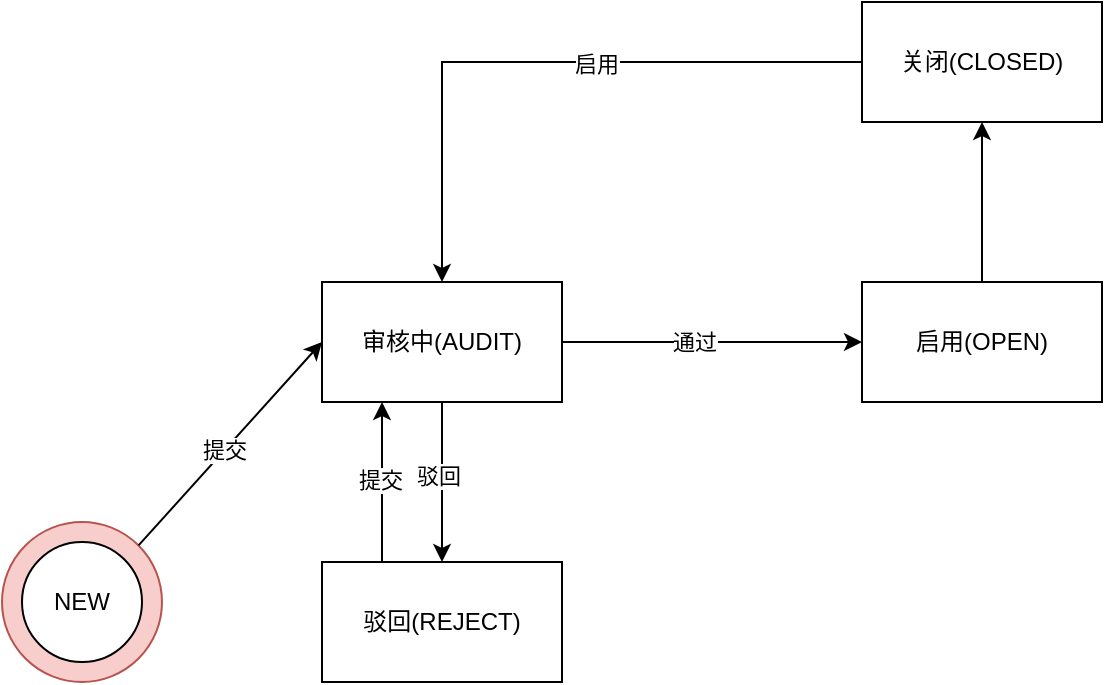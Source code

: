 <mxfile version="14.7.6" type="github"><diagram id="vfEOmMZnNsdn0EZIL1-n" name="Page-1"><mxGraphModel dx="1255" dy="843" grid="1" gridSize="10" guides="1" tooltips="1" connect="1" arrows="1" fold="1" page="1" pageScale="1" pageWidth="827" pageHeight="1169" math="0" shadow="0"><root><mxCell id="0"/><mxCell id="1" parent="0"/><mxCell id="sH6kSY0vk7keuKdLFY7o-3" value="" style="group" vertex="1" connectable="0" parent="1"><mxGeometry x="120" y="340" width="80" height="80" as="geometry"/></mxCell><mxCell id="sH6kSY0vk7keuKdLFY7o-1" value="" style="ellipse;whiteSpace=wrap;html=1;aspect=fixed;fillColor=#f8cecc;strokeColor=#b85450;" vertex="1" parent="sH6kSY0vk7keuKdLFY7o-3"><mxGeometry width="80" height="80" as="geometry"/></mxCell><mxCell id="sH6kSY0vk7keuKdLFY7o-2" value="NEW" style="ellipse;whiteSpace=wrap;html=1;aspect=fixed;" vertex="1" parent="sH6kSY0vk7keuKdLFY7o-3"><mxGeometry x="10" y="10" width="60" height="60" as="geometry"/></mxCell><mxCell id="sH6kSY0vk7keuKdLFY7o-8" value="" style="edgeStyle=orthogonalEdgeStyle;rounded=0;orthogonalLoop=1;jettySize=auto;html=1;" edge="1" parent="1" source="sH6kSY0vk7keuKdLFY7o-4" target="sH6kSY0vk7keuKdLFY7o-7"><mxGeometry relative="1" as="geometry"/></mxCell><mxCell id="sH6kSY0vk7keuKdLFY7o-12" value="通过" style="edgeLabel;html=1;align=center;verticalAlign=middle;resizable=0;points=[];" vertex="1" connectable="0" parent="sH6kSY0vk7keuKdLFY7o-8"><mxGeometry x="-0.125" relative="1" as="geometry"><mxPoint as="offset"/></mxGeometry></mxCell><mxCell id="sH6kSY0vk7keuKdLFY7o-10" value="" style="edgeStyle=orthogonalEdgeStyle;rounded=0;orthogonalLoop=1;jettySize=auto;html=1;" edge="1" parent="1" source="sH6kSY0vk7keuKdLFY7o-4" target="sH6kSY0vk7keuKdLFY7o-9"><mxGeometry relative="1" as="geometry"/></mxCell><mxCell id="sH6kSY0vk7keuKdLFY7o-11" value="驳回" style="edgeLabel;html=1;align=center;verticalAlign=middle;resizable=0;points=[];" vertex="1" connectable="0" parent="sH6kSY0vk7keuKdLFY7o-10"><mxGeometry x="-0.075" y="-2" relative="1" as="geometry"><mxPoint as="offset"/></mxGeometry></mxCell><mxCell id="sH6kSY0vk7keuKdLFY7o-4" value="审核中(AUDIT)" style="rounded=0;whiteSpace=wrap;html=1;" vertex="1" parent="1"><mxGeometry x="280" y="220" width="120" height="60" as="geometry"/></mxCell><mxCell id="sH6kSY0vk7keuKdLFY7o-5" value="" style="endArrow=classic;html=1;exitX=1;exitY=0;exitDx=0;exitDy=0;entryX=0;entryY=0.5;entryDx=0;entryDy=0;" edge="1" parent="1" source="sH6kSY0vk7keuKdLFY7o-1" target="sH6kSY0vk7keuKdLFY7o-4"><mxGeometry width="50" height="50" relative="1" as="geometry"><mxPoint x="130" y="300" as="sourcePoint"/><mxPoint x="180" y="250" as="targetPoint"/></mxGeometry></mxCell><mxCell id="sH6kSY0vk7keuKdLFY7o-6" value="提交" style="edgeLabel;html=1;align=center;verticalAlign=middle;resizable=0;points=[];" vertex="1" connectable="0" parent="sH6kSY0vk7keuKdLFY7o-5"><mxGeometry x="-0.065" relative="1" as="geometry"><mxPoint as="offset"/></mxGeometry></mxCell><mxCell id="sH6kSY0vk7keuKdLFY7o-14" value="" style="edgeStyle=orthogonalEdgeStyle;rounded=0;orthogonalLoop=1;jettySize=auto;html=1;" edge="1" parent="1" source="sH6kSY0vk7keuKdLFY7o-7" target="sH6kSY0vk7keuKdLFY7o-13"><mxGeometry relative="1" as="geometry"/></mxCell><mxCell id="sH6kSY0vk7keuKdLFY7o-7" value="启用(OPEN)" style="rounded=0;whiteSpace=wrap;html=1;" vertex="1" parent="1"><mxGeometry x="550" y="220" width="120" height="60" as="geometry"/></mxCell><mxCell id="sH6kSY0vk7keuKdLFY7o-9" value="驳回(REJECT)" style="rounded=0;whiteSpace=wrap;html=1;" vertex="1" parent="1"><mxGeometry x="280" y="360" width="120" height="60" as="geometry"/></mxCell><mxCell id="sH6kSY0vk7keuKdLFY7o-18" value="" style="edgeStyle=orthogonalEdgeStyle;rounded=0;orthogonalLoop=1;jettySize=auto;html=1;entryX=0.5;entryY=0;entryDx=0;entryDy=0;" edge="1" parent="1" source="sH6kSY0vk7keuKdLFY7o-13" target="sH6kSY0vk7keuKdLFY7o-4"><mxGeometry relative="1" as="geometry"><mxPoint x="470" y="110" as="targetPoint"/></mxGeometry></mxCell><mxCell id="sH6kSY0vk7keuKdLFY7o-19" value="启用" style="edgeLabel;html=1;align=center;verticalAlign=middle;resizable=0;points=[];" vertex="1" connectable="0" parent="sH6kSY0vk7keuKdLFY7o-18"><mxGeometry x="-0.169" y="1" relative="1" as="geometry"><mxPoint as="offset"/></mxGeometry></mxCell><mxCell id="sH6kSY0vk7keuKdLFY7o-13" value="关闭(CLOSED)" style="rounded=0;whiteSpace=wrap;html=1;" vertex="1" parent="1"><mxGeometry x="550" y="80" width="120" height="60" as="geometry"/></mxCell><mxCell id="sH6kSY0vk7keuKdLFY7o-15" value="" style="endArrow=classic;html=1;entryX=0.25;entryY=1;entryDx=0;entryDy=0;exitX=0.25;exitY=0;exitDx=0;exitDy=0;" edge="1" parent="1" source="sH6kSY0vk7keuKdLFY7o-9" target="sH6kSY0vk7keuKdLFY7o-4"><mxGeometry width="50" height="50" relative="1" as="geometry"><mxPoint x="190" y="490" as="sourcePoint"/><mxPoint x="240" y="440" as="targetPoint"/></mxGeometry></mxCell><mxCell id="sH6kSY0vk7keuKdLFY7o-16" value="提交" style="edgeLabel;html=1;align=center;verticalAlign=middle;resizable=0;points=[];" vertex="1" connectable="0" parent="sH6kSY0vk7keuKdLFY7o-15"><mxGeometry x="0.025" y="1" relative="1" as="geometry"><mxPoint as="offset"/></mxGeometry></mxCell></root></mxGraphModel></diagram></mxfile>